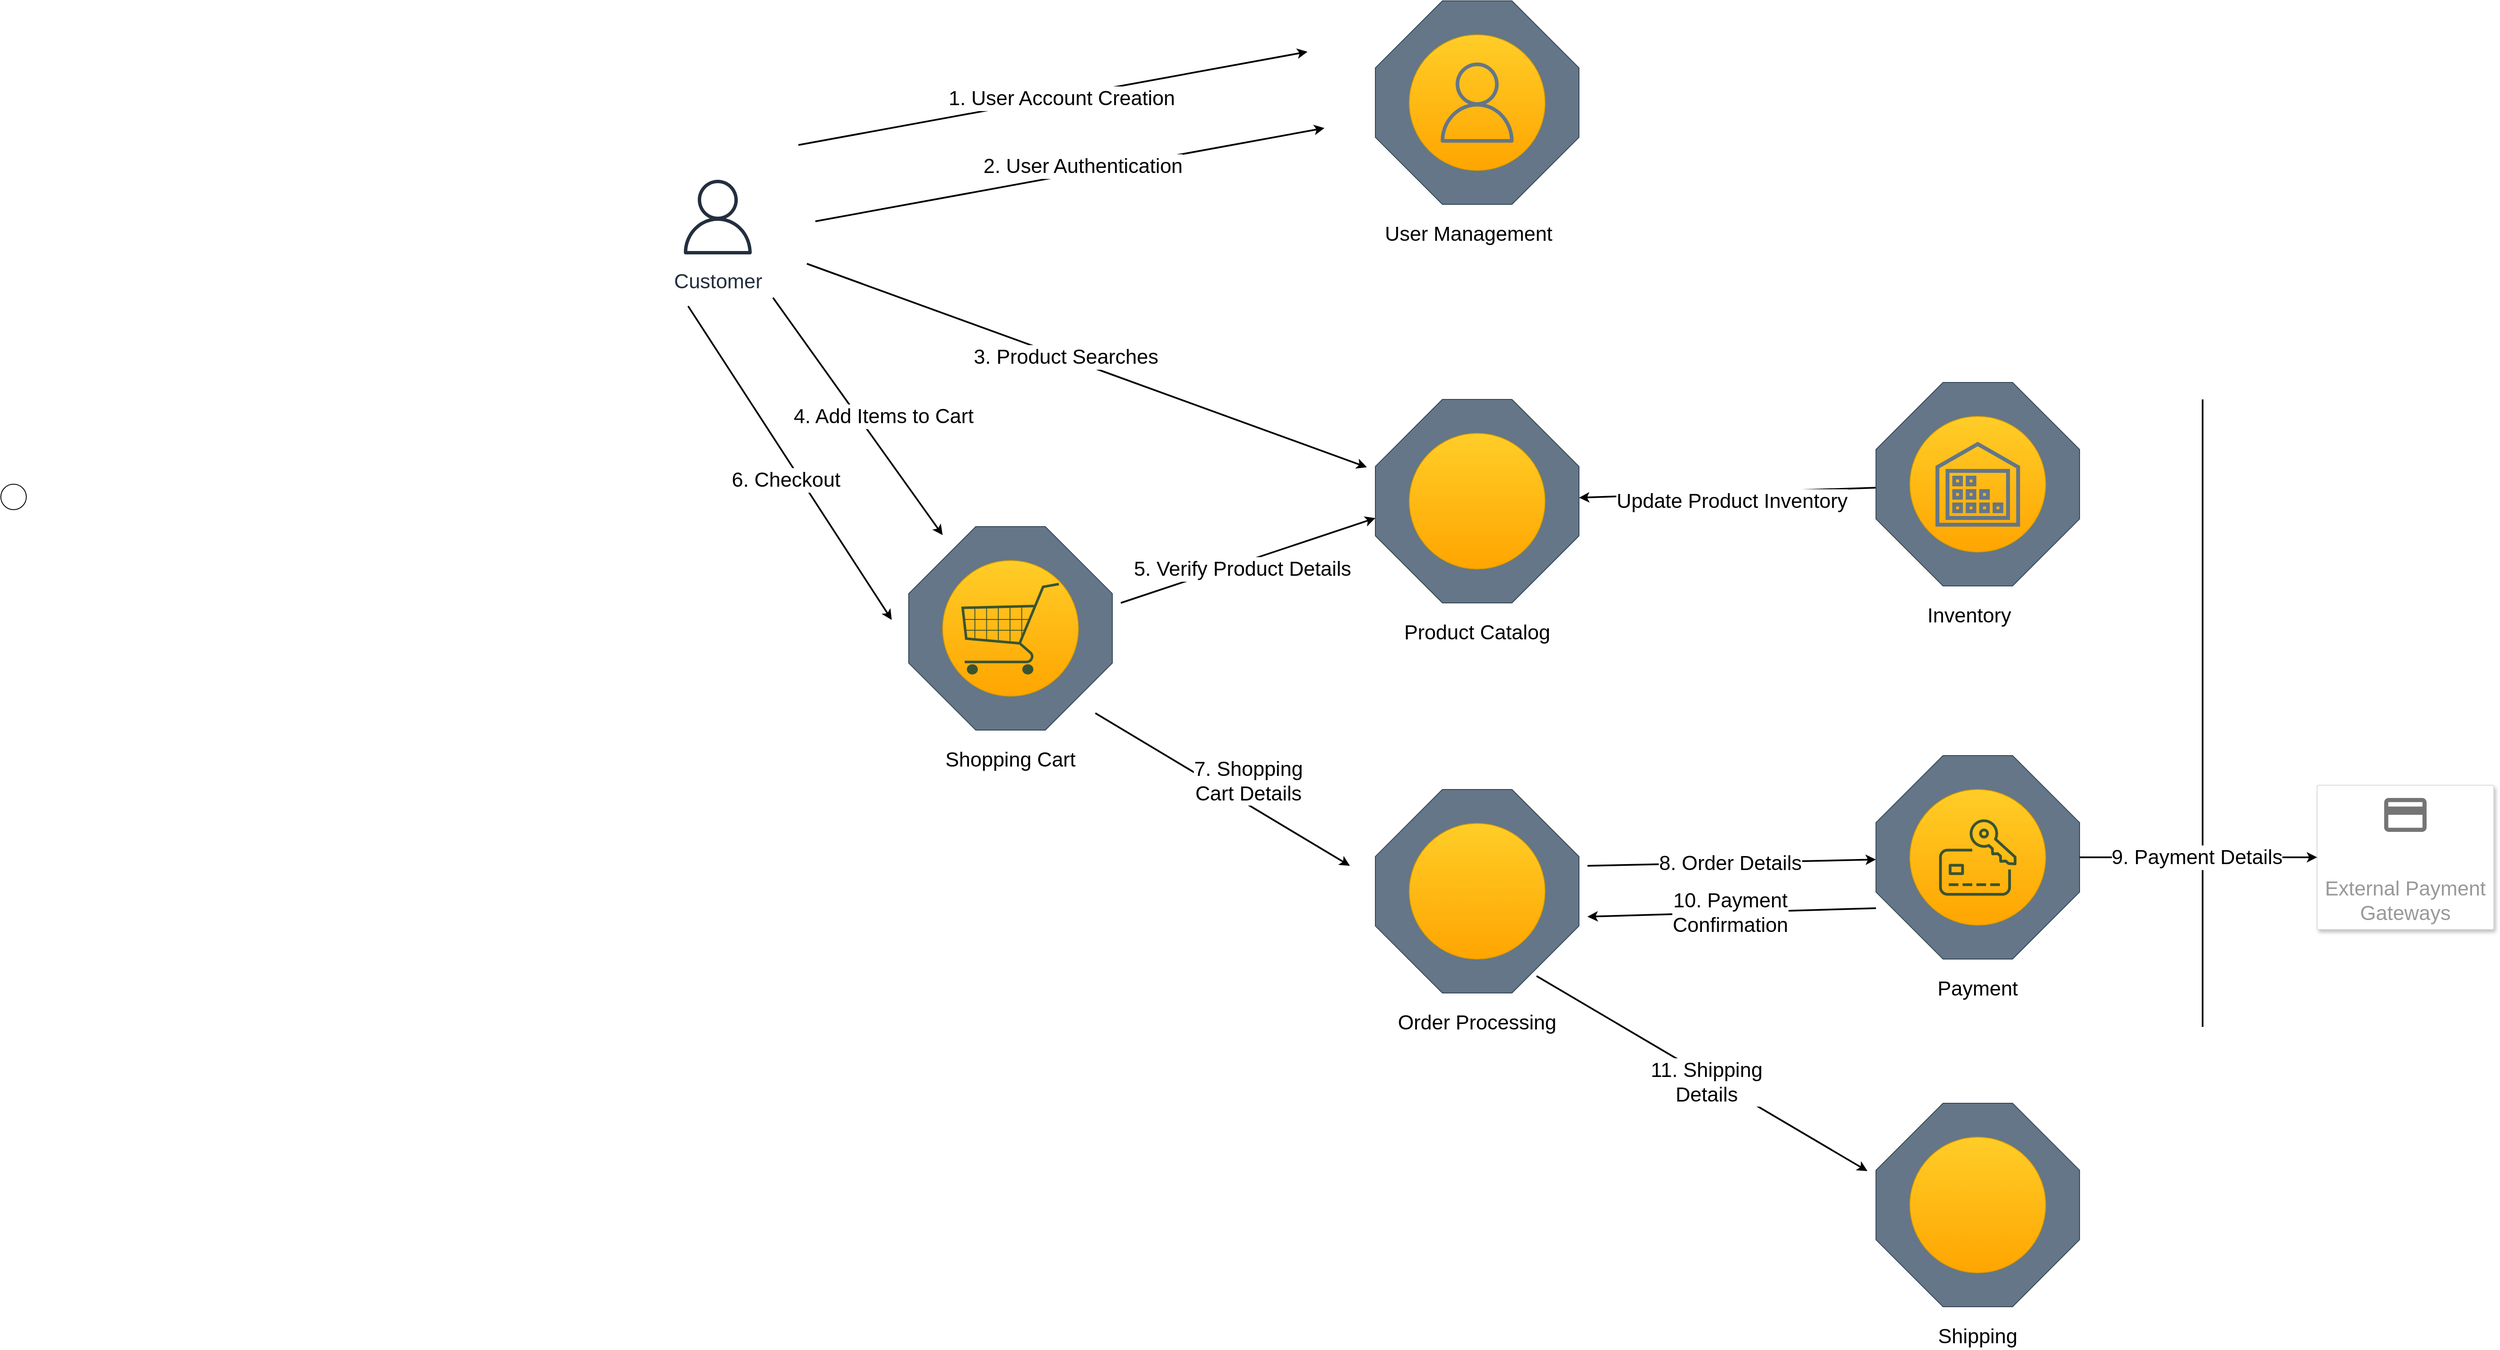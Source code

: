 <mxfile version="23.1.5" type="google">
  <diagram name="Page-1" id="0YcZO2sCVYxOVOXQs7Kz">
    <mxGraphModel grid="1" page="1" gridSize="10" guides="1" tooltips="1" connect="1" arrows="1" fold="1" pageScale="1" pageWidth="850" pageHeight="1100" math="0" shadow="0">
      <root>
        <mxCell id="0" />
        <mxCell id="1" parent="0" />
        <mxCell id="bEJetSFqN9zp64WMlj3R-33" value="" style="group" connectable="0" vertex="1" parent="1">
          <mxGeometry x="230" y="230" width="280" height="290" as="geometry" />
        </mxCell>
        <mxCell id="bEJetSFqN9zp64WMlj3R-8" value="" style="whiteSpace=wrap;html=1;shape=mxgraph.basic.octagon2;align=center;verticalAlign=middle;dx=39.51;fillColor=#647687;strokeColor=#314354;fontColor=#ffffff;" vertex="1" parent="bEJetSFqN9zp64WMlj3R-33">
          <mxGeometry x="20" width="240" height="240" as="geometry" />
        </mxCell>
        <mxCell id="bEJetSFqN9zp64WMlj3R-2" value="" style="ellipse;whiteSpace=wrap;html=1;aspect=fixed;fillColor=#ffcd28;strokeColor=#d79b00;gradientColor=#ffa500;" vertex="1" parent="bEJetSFqN9zp64WMlj3R-33">
          <mxGeometry x="60" y="40" width="160" height="160" as="geometry" />
        </mxCell>
        <mxCell id="bEJetSFqN9zp64WMlj3R-5" value="" style="verticalLabelPosition=bottom;shadow=0;dashed=0;align=center;html=1;verticalAlign=top;strokeWidth=1;shape=mxgraph.mockup.misc.shoppingCart;strokeColor=#3A5431;direction=east;rotation=0;fillColor=#6d8764;fontColor=#ffffff;" vertex="1" parent="bEJetSFqN9zp64WMlj3R-33">
          <mxGeometry x="80" y="65" width="120" height="110" as="geometry" />
        </mxCell>
        <mxCell id="bEJetSFqN9zp64WMlj3R-23" value="&lt;font style=&quot;font-size: 24px;&quot;&gt;Shopping Cart&lt;/font&gt;" style="text;html=1;align=center;verticalAlign=middle;whiteSpace=wrap;rounded=0;fontSize=17;" vertex="1" parent="bEJetSFqN9zp64WMlj3R-33">
          <mxGeometry y="260" width="280" height="30" as="geometry" />
        </mxCell>
        <mxCell id="bEJetSFqN9zp64WMlj3R-85" value="" style="endArrow=classic;html=1;rounded=0;strokeWidth=2;jumpStyle=none;spacingTop=24;spacingLeft=24;spacingBottom=24;spacingRight=24;textDirection=ltr;" edge="1" parent="bEJetSFqN9zp64WMlj3R-33">
          <mxGeometry relative="1" as="geometry">
            <mxPoint x="240" y="220" as="sourcePoint" />
            <mxPoint x="540" y="400" as="targetPoint" />
          </mxGeometry>
        </mxCell>
        <mxCell id="bEJetSFqN9zp64WMlj3R-86" value="&lt;span style=&quot;font-size: 24px;&quot;&gt;7. Shopping &lt;br&gt;Cart Details&lt;/span&gt;" style="edgeLabel;resizable=0;html=1;;align=center;verticalAlign=middle;spacingLeft=9;spacingBottom=10;" connectable="0" vertex="1" parent="bEJetSFqN9zp64WMlj3R-85">
          <mxGeometry relative="1" as="geometry">
            <mxPoint x="25" y="-5" as="offset" />
          </mxGeometry>
        </mxCell>
        <mxCell id="bEJetSFqN9zp64WMlj3R-34" value="" style="group" connectable="0" vertex="1" parent="1">
          <mxGeometry x="770" y="-390" width="280" height="290" as="geometry" />
        </mxCell>
        <mxCell id="bEJetSFqN9zp64WMlj3R-27" value="" style="whiteSpace=wrap;html=1;shape=mxgraph.basic.octagon2;align=center;verticalAlign=middle;dx=39.51;fillColor=#647687;strokeColor=#314354;fontColor=#ffffff;" vertex="1" parent="bEJetSFqN9zp64WMlj3R-34">
          <mxGeometry x="30" width="240" height="240" as="geometry" />
        </mxCell>
        <mxCell id="bEJetSFqN9zp64WMlj3R-28" value="" style="ellipse;whiteSpace=wrap;html=1;aspect=fixed;fillColor=#ffcd28;strokeColor=#d79b00;gradientColor=#ffa500;" vertex="1" parent="bEJetSFqN9zp64WMlj3R-34">
          <mxGeometry x="70" y="40" width="160" height="160" as="geometry" />
        </mxCell>
        <mxCell id="bEJetSFqN9zp64WMlj3R-30" value="" style="sketch=0;outlineConnect=0;fontColor=#ffffff;fillColor=#647687;strokeColor=#314354;dashed=0;verticalLabelPosition=bottom;verticalAlign=top;align=center;html=1;fontSize=12;fontStyle=0;aspect=fixed;pointerEvents=1;shape=mxgraph.aws4.user;" vertex="1" parent="bEJetSFqN9zp64WMlj3R-34">
          <mxGeometry x="102.75" y="72.75" width="94.5" height="94.5" as="geometry" />
        </mxCell>
        <mxCell id="bEJetSFqN9zp64WMlj3R-31" value="&lt;font style=&quot;font-size: 24px;&quot;&gt;User Management&lt;/font&gt;" style="text;html=1;align=center;verticalAlign=middle;whiteSpace=wrap;rounded=0;fontSize=17;" vertex="1" parent="bEJetSFqN9zp64WMlj3R-34">
          <mxGeometry y="260" width="280" height="30" as="geometry" />
        </mxCell>
        <mxCell id="bEJetSFqN9zp64WMlj3R-37" value="" style="group" connectable="0" vertex="1" parent="1">
          <mxGeometry x="1370" y="500" width="280" height="290" as="geometry" />
        </mxCell>
        <mxCell id="bEJetSFqN9zp64WMlj3R-25" value="&lt;font style=&quot;font-size: 24px;&quot;&gt;Payment&lt;/font&gt;" style="text;html=1;align=center;verticalAlign=middle;whiteSpace=wrap;rounded=0;fontSize=17;" vertex="1" parent="bEJetSFqN9zp64WMlj3R-37">
          <mxGeometry y="260" width="280" height="30" as="geometry" />
        </mxCell>
        <mxCell id="bEJetSFqN9zp64WMlj3R-36" value="" style="group" connectable="0" vertex="1" parent="bEJetSFqN9zp64WMlj3R-37">
          <mxGeometry x="20" width="240" height="240" as="geometry" />
        </mxCell>
        <mxCell id="bEJetSFqN9zp64WMlj3R-13" value="" style="whiteSpace=wrap;html=1;shape=mxgraph.basic.octagon2;align=center;verticalAlign=middle;dx=39.51;fillColor=#647687;strokeColor=#314354;fontColor=#ffffff;" vertex="1" parent="bEJetSFqN9zp64WMlj3R-36">
          <mxGeometry width="240" height="240" as="geometry" />
        </mxCell>
        <mxCell id="bEJetSFqN9zp64WMlj3R-14" value="" style="ellipse;whiteSpace=wrap;html=1;aspect=fixed;fillColor=#ffcd28;strokeColor=#d79b00;gradientColor=#ffa500;" vertex="1" parent="bEJetSFqN9zp64WMlj3R-36">
          <mxGeometry x="40" y="40" width="160" height="160" as="geometry" />
        </mxCell>
        <mxCell id="bEJetSFqN9zp64WMlj3R-16" value="" style="sketch=0;points=[[0,0,0],[0.25,0,0],[0.5,0,0],[0.75,0,0],[1,0,0],[0,1,0],[0.25,1,0],[0.5,1,0],[0.75,1,0],[1,1,0],[0,0.25,0],[0,0.5,0],[0,0.75,0],[1,0.25,0],[1,0.5,0],[1,0.75,0]];outlineConnect=0;fontColor=#ffffff;fillColor=none;strokeColor=#3A5431;dashed=0;verticalLabelPosition=bottom;verticalAlign=top;align=center;html=1;fontSize=12;fontStyle=0;aspect=fixed;shape=mxgraph.aws4.resourceIcon;resIcon=mxgraph.aws4.payment_cryptography;" vertex="1" parent="bEJetSFqN9zp64WMlj3R-36">
          <mxGeometry x="63" y="63" width="114" height="114" as="geometry" />
        </mxCell>
        <mxCell id="bEJetSFqN9zp64WMlj3R-91" value="" style="endArrow=classic;html=1;rounded=0;strokeWidth=2;jumpStyle=none;spacingTop=24;spacingLeft=24;spacingBottom=24;spacingRight=24;textDirection=ltr;" edge="1" parent="bEJetSFqN9zp64WMlj3R-37">
          <mxGeometry relative="1" as="geometry">
            <mxPoint x="20" y="180" as="sourcePoint" />
            <mxPoint x="-320" y="190" as="targetPoint" />
          </mxGeometry>
        </mxCell>
        <mxCell id="bEJetSFqN9zp64WMlj3R-92" value="&lt;span style=&quot;font-size: 24px;&quot;&gt;10. Payment &lt;br&gt;Confirmation&lt;/span&gt;" style="edgeLabel;resizable=0;html=1;;align=center;verticalAlign=middle;spacingLeft=9;spacingBottom=10;" connectable="0" vertex="1" parent="bEJetSFqN9zp64WMlj3R-91">
          <mxGeometry relative="1" as="geometry">
            <mxPoint x="-7" y="5" as="offset" />
          </mxGeometry>
        </mxCell>
        <mxCell id="bEJetSFqN9zp64WMlj3R-38" value="" style="group" connectable="0" vertex="1" parent="1">
          <mxGeometry x="780" y="80" width="280" height="290" as="geometry" />
        </mxCell>
        <mxCell id="bEJetSFqN9zp64WMlj3R-24" value="Product Catalog" style="text;html=1;align=center;verticalAlign=middle;whiteSpace=wrap;rounded=0;fontSize=24;" vertex="1" parent="bEJetSFqN9zp64WMlj3R-38">
          <mxGeometry y="260" width="280" height="30" as="geometry" />
        </mxCell>
        <mxCell id="bEJetSFqN9zp64WMlj3R-35" value="" style="group" connectable="0" vertex="1" parent="bEJetSFqN9zp64WMlj3R-38">
          <mxGeometry x="20" width="240" height="240" as="geometry" />
        </mxCell>
        <mxCell id="bEJetSFqN9zp64WMlj3R-9" value="" style="whiteSpace=wrap;html=1;shape=mxgraph.basic.octagon2;align=center;verticalAlign=middle;dx=39.51;fillColor=#647687;strokeColor=#314354;fontColor=#ffffff;" vertex="1" parent="bEJetSFqN9zp64WMlj3R-35">
          <mxGeometry width="240" height="240" as="geometry" />
        </mxCell>
        <mxCell id="bEJetSFqN9zp64WMlj3R-10" value="" style="ellipse;whiteSpace=wrap;html=1;aspect=fixed;fillColor=#ffcd28;strokeColor=#d79b00;gradientColor=#ffa500;" vertex="1" parent="bEJetSFqN9zp64WMlj3R-35">
          <mxGeometry x="40" y="40" width="160" height="160" as="geometry" />
        </mxCell>
        <mxCell id="bEJetSFqN9zp64WMlj3R-12" value="" style="shape=image;html=1;verticalAlign=top;verticalLabelPosition=bottom;labelBackgroundColor=#ffffff;imageAspect=0;aspect=fixed;image=https://cdn2.iconfinder.com/data/icons/thin-line-icons-for-seo-and-development-1/64/SEO_site_map-128.png;imageBackground=none;imageBorder=none;strokeWidth=3;" vertex="1" parent="bEJetSFqN9zp64WMlj3R-35">
          <mxGeometry x="56" y="56" width="128" height="128" as="geometry" />
        </mxCell>
        <mxCell id="bEJetSFqN9zp64WMlj3R-39" value="" style="group" connectable="0" vertex="1" parent="1">
          <mxGeometry x="1370" y="910" width="280" height="290" as="geometry" />
        </mxCell>
        <mxCell id="bEJetSFqN9zp64WMlj3R-17" value="" style="whiteSpace=wrap;html=1;shape=mxgraph.basic.octagon2;align=center;verticalAlign=middle;dx=39.51;fillColor=#647687;strokeColor=#314354;fontColor=#ffffff;" vertex="1" parent="bEJetSFqN9zp64WMlj3R-39">
          <mxGeometry x="20" width="240" height="240" as="geometry" />
        </mxCell>
        <mxCell id="bEJetSFqN9zp64WMlj3R-18" value="" style="ellipse;whiteSpace=wrap;html=1;aspect=fixed;fillColor=#ffcd28;strokeColor=#d79b00;gradientColor=#ffa500;" vertex="1" parent="bEJetSFqN9zp64WMlj3R-39">
          <mxGeometry x="60" y="40" width="160" height="160" as="geometry" />
        </mxCell>
        <mxCell id="bEJetSFqN9zp64WMlj3R-20" value="" style="shape=image;html=1;verticalAlign=top;verticalLabelPosition=bottom;labelBackgroundColor=#ffffff;imageAspect=0;aspect=fixed;image=https://cdn0.iconfinder.com/data/icons/e-commerce-line-style/32/ecommerce_line_style-07-128.png" vertex="1" parent="bEJetSFqN9zp64WMlj3R-39">
          <mxGeometry x="76" y="56" width="128" height="128" as="geometry" />
        </mxCell>
        <mxCell id="bEJetSFqN9zp64WMlj3R-26" value="Shipping" style="text;html=1;align=center;verticalAlign=middle;whiteSpace=wrap;rounded=0;fontSize=24;" vertex="1" parent="bEJetSFqN9zp64WMlj3R-39">
          <mxGeometry y="260" width="280" height="30" as="geometry" />
        </mxCell>
        <mxCell id="bEJetSFqN9zp64WMlj3R-41" value="&lt;font style=&quot;font-size: 24px;&quot;&gt;Customer&lt;/font&gt;" style="sketch=0;outlineConnect=0;fontColor=#232F3E;gradientColor=none;strokeColor=#232F3E;fillColor=#ffffff;dashed=0;verticalLabelPosition=bottom;verticalAlign=top;align=center;html=1;fontSize=12;fontStyle=0;aspect=fixed;shape=mxgraph.aws4.resourceIcon;resIcon=mxgraph.aws4.user;" vertex="1" parent="1">
          <mxGeometry x="-30" y="-190" width="110" height="110" as="geometry" />
        </mxCell>
        <mxCell id="bEJetSFqN9zp64WMlj3R-42" value="" style="endArrow=classic;html=1;rounded=0;strokeWidth=2;jumpStyle=none;spacingTop=24;spacingLeft=24;spacingBottom=24;spacingRight=24;textDirection=ltr;" edge="1" parent="1">
          <mxGeometry relative="1" as="geometry">
            <mxPoint x="90" y="-40" as="sourcePoint" />
            <mxPoint x="290" y="240" as="targetPoint" />
          </mxGeometry>
        </mxCell>
        <mxCell id="bEJetSFqN9zp64WMlj3R-43" value="&lt;font style=&quot;font-size: 24px;&quot;&gt;4. Add Items to Cart&lt;/font&gt;" style="edgeLabel;resizable=0;html=1;;align=center;verticalAlign=middle;spacingLeft=9;spacingBottom=10;" connectable="0" vertex="1" parent="bEJetSFqN9zp64WMlj3R-42">
          <mxGeometry relative="1" as="geometry">
            <mxPoint x="25" y="5" as="offset" />
          </mxGeometry>
        </mxCell>
        <mxCell id="bEJetSFqN9zp64WMlj3R-49" value="" style="endArrow=classic;html=1;rounded=0;strokeWidth=2;jumpStyle=none;spacingTop=24;spacingLeft=24;spacingBottom=24;spacingRight=24;textDirection=ltr;" edge="1" parent="1">
          <mxGeometry relative="1" as="geometry">
            <mxPoint x="120" y="-220" as="sourcePoint" />
            <mxPoint x="720" y="-330" as="targetPoint" />
          </mxGeometry>
        </mxCell>
        <mxCell id="bEJetSFqN9zp64WMlj3R-50" value="&lt;span style=&quot;font-size: 24px;&quot;&gt;1. User Account Creation&lt;/span&gt;" style="edgeLabel;resizable=0;html=1;;align=center;verticalAlign=middle;spacingLeft=9;spacingBottom=10;" connectable="0" vertex="1" parent="bEJetSFqN9zp64WMlj3R-49">
          <mxGeometry relative="1" as="geometry">
            <mxPoint x="5" y="5" as="offset" />
          </mxGeometry>
        </mxCell>
        <mxCell id="bEJetSFqN9zp64WMlj3R-53" value="" style="endArrow=classic;html=1;rounded=0;strokeWidth=2;jumpStyle=none;spacingTop=24;spacingLeft=24;spacingBottom=24;spacingRight=24;textDirection=ltr;" edge="1" parent="1">
          <mxGeometry relative="1" as="geometry">
            <mxPoint x="140" y="-130" as="sourcePoint" />
            <mxPoint x="740" y="-240" as="targetPoint" />
          </mxGeometry>
        </mxCell>
        <mxCell id="bEJetSFqN9zp64WMlj3R-54" value="&lt;span style=&quot;font-size: 24px;&quot;&gt;2. User Authentication&lt;/span&gt;" style="edgeLabel;resizable=0;html=1;;align=center;verticalAlign=middle;spacingLeft=9;spacingBottom=10;" connectable="0" vertex="1" parent="bEJetSFqN9zp64WMlj3R-53">
          <mxGeometry relative="1" as="geometry">
            <mxPoint x="10" y="-5" as="offset" />
          </mxGeometry>
        </mxCell>
        <mxCell id="bEJetSFqN9zp64WMlj3R-55" value="" style="endArrow=classic;html=1;rounded=0;strokeWidth=2;jumpStyle=none;spacingTop=24;spacingLeft=24;spacingBottom=24;spacingRight=24;textDirection=ltr;" edge="1" parent="1">
          <mxGeometry relative="1" as="geometry">
            <mxPoint x="130" y="-80" as="sourcePoint" />
            <mxPoint x="790" y="160" as="targetPoint" />
          </mxGeometry>
        </mxCell>
        <mxCell id="bEJetSFqN9zp64WMlj3R-56" value="&lt;font style=&quot;font-size: 24px;&quot;&gt;3. Product Searches&lt;br&gt;&lt;/font&gt;" style="edgeLabel;resizable=0;html=1;;align=center;verticalAlign=middle;spacingLeft=9;spacingBottom=10;" connectable="0" vertex="1" parent="bEJetSFqN9zp64WMlj3R-55">
          <mxGeometry relative="1" as="geometry">
            <mxPoint x="-30" y="-5" as="offset" />
          </mxGeometry>
        </mxCell>
        <mxCell id="bEJetSFqN9zp64WMlj3R-64" value="" style="group" connectable="0" vertex="1" parent="1">
          <mxGeometry x="780" y="540" width="280" height="290" as="geometry" />
        </mxCell>
        <mxCell id="bEJetSFqN9zp64WMlj3R-65" value="" style="whiteSpace=wrap;html=1;shape=mxgraph.basic.octagon2;align=center;verticalAlign=middle;dx=39.51;fillColor=#647687;strokeColor=#314354;fontColor=#ffffff;" vertex="1" parent="bEJetSFqN9zp64WMlj3R-64">
          <mxGeometry x="20" width="240" height="240" as="geometry" />
        </mxCell>
        <mxCell id="bEJetSFqN9zp64WMlj3R-66" value="" style="ellipse;whiteSpace=wrap;html=1;aspect=fixed;fillColor=#ffcd28;strokeColor=#d79b00;gradientColor=#ffa500;" vertex="1" parent="bEJetSFqN9zp64WMlj3R-64">
          <mxGeometry x="60" y="40" width="160" height="160" as="geometry" />
        </mxCell>
        <mxCell id="bEJetSFqN9zp64WMlj3R-68" value="&lt;font style=&quot;font-size: 24px;&quot;&gt;Order Processing&lt;/font&gt;" style="text;html=1;align=center;verticalAlign=middle;whiteSpace=wrap;rounded=0;fontSize=17;" vertex="1" parent="bEJetSFqN9zp64WMlj3R-64">
          <mxGeometry y="260" width="280" height="30" as="geometry" />
        </mxCell>
        <mxCell id="bEJetSFqN9zp64WMlj3R-71" value="" style="shape=image;html=1;verticalAlign=top;verticalLabelPosition=bottom;labelBackgroundColor=#ffffff;imageAspect=0;aspect=fixed;image=https://cdn0.iconfinder.com/data/icons/ui-interface-6/24/check-in-box-128.png;fontColor=#67AB9F;" vertex="1" parent="bEJetSFqN9zp64WMlj3R-64">
          <mxGeometry x="76" y="56" width="128" height="128" as="geometry" />
        </mxCell>
        <mxCell id="bEJetSFqN9zp64WMlj3R-77" value="&lt;font style=&quot;font-size: 24px;&quot;&gt;&lt;font style=&quot;font-size: 24px;&quot;&gt;External Payment&lt;/font&gt; Gateways&lt;/font&gt;" style="strokeColor=#dddddd;shadow=1;strokeWidth=1;rounded=1;absoluteArcSize=1;arcSize=2;labelPosition=center;verticalLabelPosition=middle;align=center;verticalAlign=bottom;spacingLeft=0;fontColor=#999999;fontSize=12;whiteSpace=wrap;spacingBottom=2;html=1;" vertex="1" parent="1">
          <mxGeometry x="1910" y="535" width="208" height="170" as="geometry" />
        </mxCell>
        <mxCell id="bEJetSFqN9zp64WMlj3R-78" value="" style="sketch=0;dashed=0;connectable=0;html=1;fillColor=#757575;strokeColor=none;shape=mxgraph.gcp2.payment;part=1;" vertex="1" parent="bEJetSFqN9zp64WMlj3R-77">
          <mxGeometry x="0.5" width="50" height="40" relative="1" as="geometry">
            <mxPoint x="-25" y="15" as="offset" />
          </mxGeometry>
        </mxCell>
        <mxCell id="bEJetSFqN9zp64WMlj3R-79" value="" style="ellipse;" vertex="1" parent="1">
          <mxGeometry x="-820" y="180" width="30" height="30" as="geometry" />
        </mxCell>
        <mxCell id="bEJetSFqN9zp64WMlj3R-80" value="" style="line;strokeWidth=2;direction=south;html=1;" vertex="1" parent="1">
          <mxGeometry x="1770" y="80" width="10" height="740" as="geometry" />
        </mxCell>
        <mxCell id="bEJetSFqN9zp64WMlj3R-81" value="" style="endArrow=classic;html=1;rounded=0;strokeWidth=2;jumpStyle=none;spacingTop=24;spacingLeft=24;spacingBottom=24;spacingRight=24;textDirection=ltr;" edge="1" parent="1">
          <mxGeometry relative="1" as="geometry">
            <mxPoint x="-10" y="-30" as="sourcePoint" />
            <mxPoint x="230" y="340" as="targetPoint" />
          </mxGeometry>
        </mxCell>
        <mxCell id="bEJetSFqN9zp64WMlj3R-82" value="&lt;span style=&quot;font-size: 24px;&quot;&gt;6. Checkout&lt;/span&gt;" style="edgeLabel;resizable=0;html=1;;align=center;verticalAlign=middle;spacingLeft=9;spacingBottom=10;" connectable="0" vertex="1" parent="bEJetSFqN9zp64WMlj3R-81">
          <mxGeometry relative="1" as="geometry">
            <mxPoint x="-10" y="25" as="offset" />
          </mxGeometry>
        </mxCell>
        <mxCell id="bEJetSFqN9zp64WMlj3R-83" value="" style="endArrow=classic;html=1;rounded=0;strokeWidth=2;jumpStyle=none;spacingTop=24;spacingLeft=24;spacingBottom=24;spacingRight=24;textDirection=ltr;" edge="1" parent="1">
          <mxGeometry relative="1" as="geometry">
            <mxPoint x="500" y="320" as="sourcePoint" />
            <mxPoint x="800" y="220" as="targetPoint" />
          </mxGeometry>
        </mxCell>
        <mxCell id="bEJetSFqN9zp64WMlj3R-84" value="&lt;font style=&quot;font-size: 24px;&quot;&gt;5. Verify Product Details&lt;/font&gt;" style="edgeLabel;resizable=0;html=1;;align=center;verticalAlign=middle;spacingLeft=9;spacingBottom=10;" connectable="0" vertex="1" parent="bEJetSFqN9zp64WMlj3R-83">
          <mxGeometry relative="1" as="geometry">
            <mxPoint x="-12" y="15" as="offset" />
          </mxGeometry>
        </mxCell>
        <mxCell id="bEJetSFqN9zp64WMlj3R-87" value="" style="endArrow=classic;html=1;rounded=0;strokeWidth=2;jumpStyle=none;spacingTop=24;spacingLeft=24;spacingBottom=24;spacingRight=24;textDirection=ltr;" edge="1" parent="1" target="bEJetSFqN9zp64WMlj3R-13">
          <mxGeometry relative="1" as="geometry">
            <mxPoint x="1050" y="630" as="sourcePoint" />
            <mxPoint x="980" y="390" as="targetPoint" />
          </mxGeometry>
        </mxCell>
        <mxCell id="bEJetSFqN9zp64WMlj3R-88" value="&lt;span style=&quot;font-size: 24px;&quot;&gt;8. Order Details&lt;/span&gt;" style="edgeLabel;resizable=0;html=1;;align=center;verticalAlign=middle;spacingLeft=9;spacingBottom=10;" connectable="0" vertex="1" parent="bEJetSFqN9zp64WMlj3R-87">
          <mxGeometry relative="1" as="geometry">
            <mxPoint x="-7" y="5" as="offset" />
          </mxGeometry>
        </mxCell>
        <mxCell id="bEJetSFqN9zp64WMlj3R-89" value="" style="endArrow=classic;html=1;rounded=0;strokeWidth=2;jumpStyle=none;spacingTop=24;spacingLeft=24;spacingBottom=24;spacingRight=24;textDirection=ltr;" edge="1" parent="1" source="bEJetSFqN9zp64WMlj3R-13" target="bEJetSFqN9zp64WMlj3R-77">
          <mxGeometry relative="1" as="geometry">
            <mxPoint x="1480" y="752" as="sourcePoint" />
            <mxPoint x="1770" y="710" as="targetPoint" />
          </mxGeometry>
        </mxCell>
        <mxCell id="bEJetSFqN9zp64WMlj3R-90" value="&lt;span style=&quot;font-size: 24px;&quot;&gt;9. Payment Details&lt;/span&gt;" style="edgeLabel;resizable=0;html=1;;align=center;verticalAlign=middle;spacingLeft=9;spacingBottom=10;" connectable="0" vertex="1" parent="bEJetSFqN9zp64WMlj3R-89">
          <mxGeometry relative="1" as="geometry">
            <mxPoint x="-7" y="5" as="offset" />
          </mxGeometry>
        </mxCell>
        <mxCell id="bEJetSFqN9zp64WMlj3R-93" value="" style="endArrow=classic;html=1;rounded=0;strokeWidth=2;jumpStyle=none;spacingTop=24;spacingLeft=24;spacingBottom=24;spacingRight=24;textDirection=ltr;" edge="1" parent="1" source="bEJetSFqN9zp64WMlj3R-58" target="bEJetSFqN9zp64WMlj3R-9">
          <mxGeometry relative="1" as="geometry">
            <mxPoint x="1080" y="340" as="sourcePoint" />
            <mxPoint x="970" y="220" as="targetPoint" />
          </mxGeometry>
        </mxCell>
        <mxCell id="bEJetSFqN9zp64WMlj3R-94" value="&lt;span style=&quot;font-size: 24px;&quot;&gt;Update Product Inventory&lt;/span&gt;" style="edgeLabel;resizable=0;html=1;;align=center;verticalAlign=middle;spacingLeft=9;spacingBottom=10;" connectable="0" vertex="1" parent="bEJetSFqN9zp64WMlj3R-93">
          <mxGeometry relative="1" as="geometry">
            <mxPoint y="15" as="offset" />
          </mxGeometry>
        </mxCell>
        <mxCell id="bEJetSFqN9zp64WMlj3R-95" value="" style="endArrow=classic;html=1;rounded=0;strokeWidth=2;jumpStyle=none;spacingTop=24;spacingLeft=24;spacingBottom=24;spacingRight=24;textDirection=ltr;" edge="1" parent="1">
          <mxGeometry relative="1" as="geometry">
            <mxPoint x="990" y="760" as="sourcePoint" />
            <mxPoint x="1380" y="990" as="targetPoint" />
          </mxGeometry>
        </mxCell>
        <mxCell id="bEJetSFqN9zp64WMlj3R-96" value="&lt;span style=&quot;font-size: 24px;&quot;&gt;11. Shipping &lt;br&gt;Details&lt;/span&gt;" style="edgeLabel;resizable=0;html=1;;align=center;verticalAlign=middle;spacingLeft=9;spacingBottom=10;" connectable="0" vertex="1" parent="bEJetSFqN9zp64WMlj3R-95">
          <mxGeometry relative="1" as="geometry">
            <mxPoint y="15" as="offset" />
          </mxGeometry>
        </mxCell>
        <mxCell id="bEJetSFqN9zp64WMlj3R-97" value="" style="group" connectable="0" vertex="1" parent="1">
          <mxGeometry x="1360" y="60" width="280" height="290" as="geometry" />
        </mxCell>
        <mxCell id="bEJetSFqN9zp64WMlj3R-58" value="" style="whiteSpace=wrap;html=1;shape=mxgraph.basic.octagon2;align=center;verticalAlign=middle;dx=39.51;fillColor=#647687;strokeColor=#314354;fontColor=#ffffff;" vertex="1" parent="bEJetSFqN9zp64WMlj3R-97">
          <mxGeometry x="30" width="240" height="240" as="geometry" />
        </mxCell>
        <mxCell id="bEJetSFqN9zp64WMlj3R-59" value="" style="ellipse;whiteSpace=wrap;html=1;aspect=fixed;fillColor=#ffcd28;strokeColor=#d79b00;gradientColor=#ffa500;" vertex="1" parent="bEJetSFqN9zp64WMlj3R-97">
          <mxGeometry x="70" y="40" width="160" height="160" as="geometry" />
        </mxCell>
        <mxCell id="bEJetSFqN9zp64WMlj3R-61" value="&lt;font style=&quot;font-size: 24px;&quot;&gt;Inventory&lt;/font&gt;" style="text;html=1;align=center;verticalAlign=middle;whiteSpace=wrap;rounded=0;fontSize=17;" vertex="1" parent="bEJetSFqN9zp64WMlj3R-97">
          <mxGeometry y="260" width="280" height="30" as="geometry" />
        </mxCell>
        <mxCell id="bEJetSFqN9zp64WMlj3R-76" value="" style="sketch=0;outlineConnect=0;fontColor=#ffffff;fillColor=#647687;strokeColor=#314354;dashed=0;verticalLabelPosition=bottom;verticalAlign=top;align=center;html=1;fontSize=12;fontStyle=0;aspect=fixed;pointerEvents=1;shape=mxgraph.aws4.inventory;" vertex="1" parent="bEJetSFqN9zp64WMlj3R-97">
          <mxGeometry x="100" y="70" width="100" height="100" as="geometry" />
        </mxCell>
      </root>
    </mxGraphModel>
  </diagram>
</mxfile>
